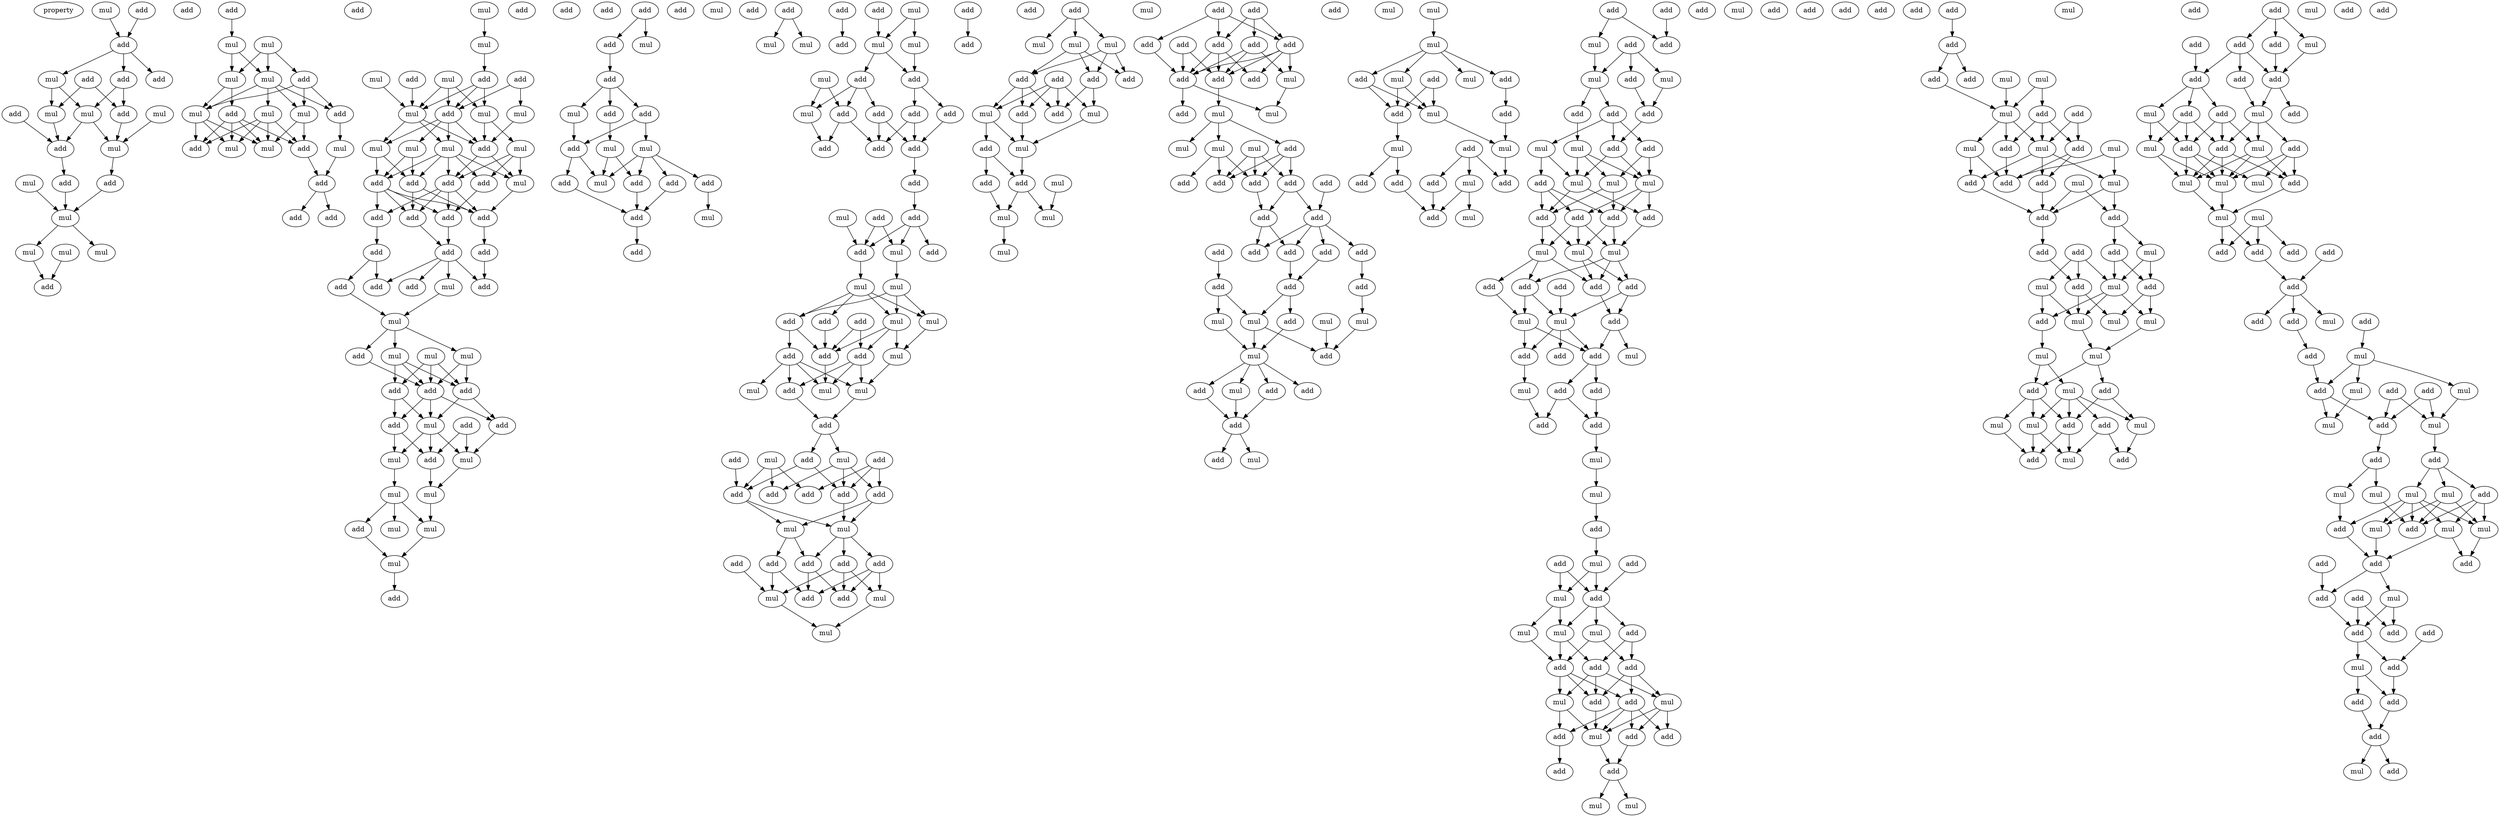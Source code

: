 digraph {
    node [fontcolor=black]
    property [mul=2,lf=1.5]
    0 [ label = mul ];
    1 [ label = add ];
    2 [ label = add ];
    3 [ label = mul ];
    4 [ label = add ];
    5 [ label = add ];
    6 [ label = add ];
    7 [ label = add ];
    8 [ label = add ];
    9 [ label = mul ];
    10 [ label = mul ];
    11 [ label = mul ];
    12 [ label = add ];
    13 [ label = mul ];
    14 [ label = mul ];
    15 [ label = add ];
    16 [ label = add ];
    17 [ label = mul ];
    18 [ label = mul ];
    19 [ label = mul ];
    20 [ label = mul ];
    21 [ label = add ];
    22 [ label = add ];
    23 [ label = add ];
    24 [ label = mul ];
    25 [ label = mul ];
    26 [ label = add ];
    27 [ label = mul ];
    28 [ label = mul ];
    29 [ label = mul ];
    30 [ label = add ];
    31 [ label = mul ];
    32 [ label = add ];
    33 [ label = mul ];
    34 [ label = mul ];
    35 [ label = mul ];
    36 [ label = mul ];
    37 [ label = add ];
    38 [ label = add ];
    39 [ label = add ];
    40 [ label = add ];
    41 [ label = mul ];
    42 [ label = add ];
    43 [ label = add ];
    44 [ label = mul ];
    45 [ label = mul ];
    46 [ label = add ];
    47 [ label = add ];
    48 [ label = add ];
    49 [ label = mul ];
    50 [ label = mul ];
    51 [ label = mul ];
    52 [ label = mul ];
    53 [ label = add ];
    54 [ label = add ];
    55 [ label = mul ];
    56 [ label = mul ];
    57 [ label = mul ];
    58 [ label = mul ];
    59 [ label = add ];
    60 [ label = add ];
    61 [ label = add ];
    62 [ label = mul ];
    63 [ label = add ];
    64 [ label = add ];
    65 [ label = add ];
    66 [ label = add ];
    67 [ label = add ];
    68 [ label = add ];
    69 [ label = add ];
    70 [ label = add ];
    71 [ label = add ];
    72 [ label = add ];
    73 [ label = add ];
    74 [ label = mul ];
    75 [ label = add ];
    76 [ label = mul ];
    77 [ label = mul ];
    78 [ label = add ];
    79 [ label = add ];
    80 [ label = mul ];
    81 [ label = mul ];
    82 [ label = add ];
    83 [ label = add ];
    84 [ label = add ];
    85 [ label = add ];
    86 [ label = add ];
    87 [ label = mul ];
    88 [ label = add ];
    89 [ label = mul ];
    90 [ label = add ];
    91 [ label = mul ];
    92 [ label = mul ];
    93 [ label = mul ];
    94 [ label = mul ];
    95 [ label = mul ];
    96 [ label = add ];
    97 [ label = mul ];
    98 [ label = add ];
    99 [ label = add ];
    100 [ label = add ];
    101 [ label = add ];
    102 [ label = add ];
    103 [ label = add ];
    104 [ label = mul ];
    105 [ label = mul ];
    106 [ label = add ];
    107 [ label = add ];
    108 [ label = add ];
    109 [ label = mul ];
    110 [ label = add ];
    111 [ label = mul ];
    112 [ label = add ];
    113 [ label = mul ];
    114 [ label = add ];
    115 [ label = add ];
    116 [ label = add ];
    117 [ label = add ];
    118 [ label = mul ];
    119 [ label = mul ];
    120 [ label = add ];
    121 [ label = add ];
    122 [ label = add ];
    123 [ label = mul ];
    124 [ label = mul ];
    125 [ label = add ];
    126 [ label = add ];
    127 [ label = mul ];
    128 [ label = add ];
    129 [ label = mul ];
    130 [ label = mul ];
    131 [ label = mul ];
    132 [ label = add ];
    133 [ label = add ];
    134 [ label = mul ];
    135 [ label = add ];
    136 [ label = add ];
    137 [ label = add ];
    138 [ label = add ];
    139 [ label = add ];
    140 [ label = add ];
    141 [ label = add ];
    142 [ label = add ];
    143 [ label = add ];
    144 [ label = add ];
    145 [ label = add ];
    146 [ label = mul ];
    147 [ label = add ];
    148 [ label = add ];
    149 [ label = add ];
    150 [ label = mul ];
    151 [ label = add ];
    152 [ label = mul ];
    153 [ label = mul ];
    154 [ label = add ];
    155 [ label = add ];
    156 [ label = mul ];
    157 [ label = mul ];
    158 [ label = add ];
    159 [ label = mul ];
    160 [ label = add ];
    161 [ label = add ];
    162 [ label = add ];
    163 [ label = add ];
    164 [ label = mul ];
    165 [ label = mul ];
    166 [ label = mul ];
    167 [ label = add ];
    168 [ label = add ];
    169 [ label = mul ];
    170 [ label = add ];
    171 [ label = add ];
    172 [ label = mul ];
    173 [ label = add ];
    174 [ label = add ];
    175 [ label = add ];
    176 [ label = add ];
    177 [ label = add ];
    178 [ label = mul ];
    179 [ label = mul ];
    180 [ label = add ];
    181 [ label = add ];
    182 [ label = add ];
    183 [ label = add ];
    184 [ label = add ];
    185 [ label = add ];
    186 [ label = add ];
    187 [ label = mul ];
    188 [ label = mul ];
    189 [ label = mul ];
    190 [ label = add ];
    191 [ label = mul ];
    192 [ label = mul ];
    193 [ label = mul ];
    194 [ label = add ];
    195 [ label = add ];
    196 [ label = add ];
    197 [ label = add ];
    198 [ label = add ];
    199 [ label = add ];
    200 [ label = mul ];
    201 [ label = mul ];
    202 [ label = mul ];
    203 [ label = add ];
    204 [ label = mul ];
    205 [ label = add ];
    206 [ label = mul ];
    207 [ label = add ];
    208 [ label = mul ];
    209 [ label = mul ];
    210 [ label = mul ];
    211 [ label = add ];
    212 [ label = add ];
    213 [ label = add ];
    214 [ label = add ];
    215 [ label = add ];
    216 [ label = add ];
    217 [ label = add ];
    218 [ label = add ];
    219 [ label = add ];
    220 [ label = add ];
    221 [ label = mul ];
    222 [ label = add ];
    223 [ label = mul ];
    224 [ label = mul ];
    225 [ label = mul ];
    226 [ label = mul ];
    227 [ label = mul ];
    228 [ label = add ];
    229 [ label = add ];
    230 [ label = add ];
    231 [ label = add ];
    232 [ label = add ];
    233 [ label = add ];
    234 [ label = add ];
    235 [ label = add ];
    236 [ label = add ];
    237 [ label = add ];
    238 [ label = add ];
    239 [ label = add ];
    240 [ label = add ];
    241 [ label = add ];
    242 [ label = add ];
    243 [ label = add ];
    244 [ label = mul ];
    245 [ label = add ];
    246 [ label = mul ];
    247 [ label = mul ];
    248 [ label = mul ];
    249 [ label = mul ];
    250 [ label = add ];
    251 [ label = add ];
    252 [ label = mul ];
    253 [ label = add ];
    254 [ label = add ];
    255 [ label = add ];
    256 [ label = add ];
    257 [ label = mul ];
    258 [ label = add ];
    259 [ label = mul ];
    260 [ label = mul ];
    261 [ label = mul ];
    262 [ label = mul ];
    263 [ label = add ];
    264 [ label = add ];
    265 [ label = mul ];
    266 [ label = add ];
    267 [ label = add ];
    268 [ label = mul ];
    269 [ label = add ];
    270 [ label = add ];
    271 [ label = mul ];
    272 [ label = mul ];
    273 [ label = add ];
    274 [ label = add ];
    275 [ label = add ];
    276 [ label = mul ];
    277 [ label = add ];
    278 [ label = add ];
    279 [ label = mul ];
    280 [ label = add ];
    281 [ label = add ];
    282 [ label = mul ];
    283 [ label = add ];
    284 [ label = add ];
    285 [ label = mul ];
    286 [ label = add ];
    287 [ label = mul ];
    288 [ label = add ];
    289 [ label = add ];
    290 [ label = add ];
    291 [ label = add ];
    292 [ label = add ];
    293 [ label = mul ];
    294 [ label = mul ];
    295 [ label = mul ];
    296 [ label = mul ];
    297 [ label = mul ];
    298 [ label = add ];
    299 [ label = add ];
    300 [ label = add ];
    301 [ label = add ];
    302 [ label = add ];
    303 [ label = mul ];
    304 [ label = mul ];
    305 [ label = mul ];
    306 [ label = add ];
    307 [ label = add ];
    308 [ label = add ];
    309 [ label = add ];
    310 [ label = add ];
    311 [ label = mul ];
    312 [ label = mul ];
    313 [ label = add ];
    314 [ label = add ];
    315 [ label = mul ];
    316 [ label = add ];
    317 [ label = add ];
    318 [ label = mul ];
    319 [ label = add ];
    320 [ label = add ];
    321 [ label = add ];
    322 [ label = add ];
    323 [ label = mul ];
    324 [ label = mul ];
    325 [ label = add ];
    326 [ label = add ];
    327 [ label = add ];
    328 [ label = mul ];
    329 [ label = mul ];
    330 [ label = add ];
    331 [ label = mul ];
    332 [ label = mul ];
    333 [ label = add ];
    334 [ label = mul ];
    335 [ label = add ];
    336 [ label = add ];
    337 [ label = add ];
    338 [ label = add ];
    339 [ label = add ];
    340 [ label = mul ];
    341 [ label = mul ];
    342 [ label = add ];
    343 [ label = add ];
    344 [ label = mul ];
    345 [ label = add ];
    346 [ label = add ];
    347 [ label = mul ];
    348 [ label = add ];
    349 [ label = add ];
    350 [ label = add ];
    351 [ label = mul ];
    352 [ label = mul ];
    353 [ label = add ];
    354 [ label = add ];
    355 [ label = add ];
    356 [ label = add ];
    357 [ label = add ];
    358 [ label = mul ];
    359 [ label = add ];
    360 [ label = add ];
    361 [ label = mul ];
    362 [ label = add ];
    363 [ label = add ];
    364 [ label = mul ];
    365 [ label = add ];
    366 [ label = mul ];
    367 [ label = add ];
    368 [ label = add ];
    369 [ label = mul ];
    370 [ label = add ];
    371 [ label = mul ];
    372 [ label = mul ];
    373 [ label = add ];
    374 [ label = mul ];
    375 [ label = add ];
    376 [ label = mul ];
    377 [ label = add ];
    378 [ label = add ];
    379 [ label = add ];
    380 [ label = add ];
    381 [ label = add ];
    382 [ label = add ];
    383 [ label = mul ];
    384 [ label = mul ];
    385 [ label = add ];
    386 [ label = mul ];
    387 [ label = add ];
    388 [ label = mul ];
    389 [ label = add ];
    390 [ label = mul ];
    391 [ label = mul ];
    392 [ label = mul ];
    393 [ label = mul ];
    394 [ label = mul ];
    395 [ label = add ];
    396 [ label = add ];
    397 [ label = add ];
    398 [ label = add ];
    399 [ label = mul ];
    400 [ label = mul ];
    401 [ label = mul ];
    402 [ label = add ];
    403 [ label = mul ];
    404 [ label = add ];
    405 [ label = add ];
    406 [ label = add ];
    407 [ label = add ];
    408 [ label = add ];
    409 [ label = mul ];
    410 [ label = add ];
    411 [ label = add ];
    412 [ label = add ];
    413 [ label = add ];
    414 [ label = mul ];
    415 [ label = add ];
    416 [ label = mul ];
    417 [ label = add ];
    418 [ label = add ];
    419 [ label = mul ];
    420 [ label = add ];
    421 [ label = mul ];
    422 [ label = add ];
    423 [ label = add ];
    424 [ label = mul ];
    425 [ label = mul ];
    426 [ label = mul ];
    427 [ label = mul ];
    428 [ label = mul ];
    429 [ label = add ];
    430 [ label = add ];
    431 [ label = add ];
    432 [ label = add ];
    433 [ label = add ];
    434 [ label = add ];
    435 [ label = add ];
    436 [ label = mul ];
    437 [ label = add ];
    438 [ label = mul ];
    439 [ label = mul ];
    440 [ label = add ];
    441 [ label = mul ];
    442 [ label = add ];
    443 [ label = add ];
    444 [ label = add ];
    445 [ label = mul ];
    446 [ label = add ];
    447 [ label = mul ];
    448 [ label = mul ];
    449 [ label = add ];
    450 [ label = add ];
    451 [ label = mul ];
    452 [ label = mul ];
    453 [ label = mul ];
    454 [ label = mul ];
    455 [ label = add ];
    456 [ label = mul ];
    457 [ label = add ];
    458 [ label = mul ];
    459 [ label = add ];
    460 [ label = mul ];
    461 [ label = add ];
    462 [ label = add ];
    463 [ label = add ];
    464 [ label = add ];
    465 [ label = mul ];
    466 [ label = add ];
    467 [ label = add ];
    468 [ label = add ];
    469 [ label = add ];
    470 [ label = mul ];
    471 [ label = add ];
    472 [ label = add ];
    473 [ label = add ];
    474 [ label = add ];
    475 [ label = add ];
    476 [ label = mul ];
    477 [ label = add ];
    478 [ label = add ];
    0 -> 2 [ name = 0 ];
    1 -> 2 [ name = 1 ];
    2 -> 3 [ name = 2 ];
    2 -> 4 [ name = 3 ];
    2 -> 6 [ name = 4 ];
    3 -> 9 [ name = 5 ];
    3 -> 10 [ name = 6 ];
    5 -> 8 [ name = 7 ];
    5 -> 9 [ name = 8 ];
    6 -> 8 [ name = 9 ];
    6 -> 10 [ name = 10 ];
    7 -> 12 [ name = 11 ];
    8 -> 13 [ name = 12 ];
    9 -> 12 [ name = 13 ];
    10 -> 12 [ name = 14 ];
    10 -> 13 [ name = 15 ];
    11 -> 13 [ name = 16 ];
    12 -> 15 [ name = 17 ];
    13 -> 16 [ name = 18 ];
    14 -> 17 [ name = 19 ];
    15 -> 17 [ name = 20 ];
    16 -> 17 [ name = 21 ];
    17 -> 18 [ name = 22 ];
    17 -> 19 [ name = 23 ];
    18 -> 22 [ name = 24 ];
    20 -> 22 [ name = 25 ];
    23 -> 25 [ name = 26 ];
    24 -> 26 [ name = 27 ];
    24 -> 27 [ name = 28 ];
    24 -> 28 [ name = 29 ];
    25 -> 27 [ name = 30 ];
    25 -> 28 [ name = 31 ];
    26 -> 30 [ name = 32 ];
    26 -> 31 [ name = 33 ];
    26 -> 33 [ name = 34 ];
    27 -> 29 [ name = 35 ];
    27 -> 30 [ name = 36 ];
    27 -> 31 [ name = 37 ];
    27 -> 33 [ name = 38 ];
    28 -> 31 [ name = 39 ];
    28 -> 32 [ name = 40 ];
    29 -> 35 [ name = 41 ];
    29 -> 36 [ name = 42 ];
    29 -> 37 [ name = 43 ];
    29 -> 38 [ name = 44 ];
    30 -> 34 [ name = 45 ];
    31 -> 35 [ name = 46 ];
    31 -> 36 [ name = 47 ];
    31 -> 37 [ name = 48 ];
    32 -> 35 [ name = 49 ];
    32 -> 36 [ name = 50 ];
    32 -> 37 [ name = 51 ];
    32 -> 38 [ name = 52 ];
    33 -> 36 [ name = 53 ];
    33 -> 38 [ name = 54 ];
    34 -> 39 [ name = 55 ];
    38 -> 39 [ name = 56 ];
    39 -> 42 [ name = 57 ];
    39 -> 43 [ name = 58 ];
    41 -> 44 [ name = 59 ];
    44 -> 48 [ name = 60 ];
    45 -> 50 [ name = 61 ];
    45 -> 51 [ name = 62 ];
    45 -> 53 [ name = 63 ];
    46 -> 50 [ name = 64 ];
    47 -> 52 [ name = 65 ];
    47 -> 53 [ name = 66 ];
    48 -> 50 [ name = 67 ];
    48 -> 51 [ name = 68 ];
    48 -> 53 [ name = 69 ];
    49 -> 50 [ name = 70 ];
    50 -> 54 [ name = 71 ];
    50 -> 55 [ name = 72 ];
    50 -> 56 [ name = 73 ];
    51 -> 54 [ name = 74 ];
    51 -> 58 [ name = 75 ];
    52 -> 54 [ name = 76 ];
    53 -> 54 [ name = 77 ];
    53 -> 55 [ name = 78 ];
    53 -> 56 [ name = 79 ];
    53 -> 57 [ name = 80 ];
    54 -> 61 [ name = 81 ];
    54 -> 62 [ name = 82 ];
    55 -> 59 [ name = 83 ];
    55 -> 63 [ name = 84 ];
    56 -> 59 [ name = 85 ];
    56 -> 60 [ name = 86 ];
    56 -> 61 [ name = 87 ];
    56 -> 62 [ name = 88 ];
    56 -> 63 [ name = 89 ];
    57 -> 59 [ name = 90 ];
    57 -> 63 [ name = 91 ];
    58 -> 60 [ name = 92 ];
    58 -> 61 [ name = 93 ];
    58 -> 62 [ name = 94 ];
    59 -> 64 [ name = 95 ];
    59 -> 65 [ name = 96 ];
    59 -> 66 [ name = 97 ];
    59 -> 67 [ name = 98 ];
    60 -> 67 [ name = 99 ];
    61 -> 64 [ name = 100 ];
    61 -> 65 [ name = 101 ];
    61 -> 66 [ name = 102 ];
    61 -> 67 [ name = 103 ];
    62 -> 66 [ name = 104 ];
    63 -> 64 [ name = 105 ];
    63 -> 66 [ name = 106 ];
    64 -> 70 [ name = 107 ];
    65 -> 68 [ name = 108 ];
    66 -> 69 [ name = 109 ];
    67 -> 70 [ name = 110 ];
    68 -> 71 [ name = 111 ];
    68 -> 73 [ name = 112 ];
    69 -> 72 [ name = 113 ];
    70 -> 71 [ name = 114 ];
    70 -> 72 [ name = 115 ];
    70 -> 74 [ name = 116 ];
    70 -> 75 [ name = 117 ];
    73 -> 76 [ name = 118 ];
    74 -> 76 [ name = 119 ];
    76 -> 78 [ name = 120 ];
    76 -> 80 [ name = 121 ];
    76 -> 81 [ name = 122 ];
    77 -> 82 [ name = 123 ];
    77 -> 83 [ name = 124 ];
    77 -> 84 [ name = 125 ];
    78 -> 83 [ name = 126 ];
    80 -> 82 [ name = 127 ];
    80 -> 83 [ name = 128 ];
    80 -> 84 [ name = 129 ];
    81 -> 83 [ name = 130 ];
    81 -> 84 [ name = 131 ];
    82 -> 86 [ name = 132 ];
    82 -> 87 [ name = 133 ];
    83 -> 85 [ name = 134 ];
    83 -> 86 [ name = 135 ];
    83 -> 87 [ name = 136 ];
    84 -> 85 [ name = 137 ];
    84 -> 87 [ name = 138 ];
    85 -> 91 [ name = 139 ];
    86 -> 89 [ name = 140 ];
    86 -> 90 [ name = 141 ];
    87 -> 89 [ name = 142 ];
    87 -> 90 [ name = 143 ];
    87 -> 91 [ name = 144 ];
    88 -> 90 [ name = 145 ];
    88 -> 91 [ name = 146 ];
    89 -> 93 [ name = 147 ];
    90 -> 92 [ name = 148 ];
    91 -> 92 [ name = 149 ];
    92 -> 94 [ name = 150 ];
    93 -> 94 [ name = 151 ];
    93 -> 95 [ name = 152 ];
    93 -> 96 [ name = 153 ];
    94 -> 97 [ name = 154 ];
    96 -> 97 [ name = 155 ];
    97 -> 99 [ name = 156 ];
    101 -> 103 [ name = 157 ];
    101 -> 104 [ name = 158 ];
    103 -> 106 [ name = 159 ];
    106 -> 108 [ name = 160 ];
    106 -> 109 [ name = 161 ];
    106 -> 110 [ name = 162 ];
    108 -> 111 [ name = 163 ];
    109 -> 112 [ name = 164 ];
    110 -> 112 [ name = 165 ];
    110 -> 113 [ name = 166 ];
    111 -> 114 [ name = 167 ];
    111 -> 118 [ name = 168 ];
    112 -> 117 [ name = 169 ];
    112 -> 118 [ name = 170 ];
    113 -> 114 [ name = 171 ];
    113 -> 115 [ name = 172 ];
    113 -> 116 [ name = 173 ];
    113 -> 118 [ name = 174 ];
    114 -> 120 [ name = 175 ];
    115 -> 120 [ name = 176 ];
    116 -> 119 [ name = 177 ];
    117 -> 120 [ name = 178 ];
    120 -> 121 [ name = 179 ];
    122 -> 123 [ name = 180 ];
    122 -> 124 [ name = 181 ];
    125 -> 126 [ name = 182 ];
    127 -> 129 [ name = 183 ];
    127 -> 130 [ name = 184 ];
    128 -> 129 [ name = 185 ];
    129 -> 132 [ name = 186 ];
    129 -> 133 [ name = 187 ];
    130 -> 133 [ name = 188 ];
    131 -> 134 [ name = 189 ];
    131 -> 138 [ name = 190 ];
    132 -> 134 [ name = 191 ];
    132 -> 137 [ name = 192 ];
    132 -> 138 [ name = 193 ];
    133 -> 135 [ name = 194 ];
    133 -> 136 [ name = 195 ];
    134 -> 141 [ name = 196 ];
    135 -> 139 [ name = 197 ];
    135 -> 140 [ name = 198 ];
    136 -> 140 [ name = 199 ];
    137 -> 139 [ name = 200 ];
    137 -> 140 [ name = 201 ];
    138 -> 139 [ name = 202 ];
    138 -> 141 [ name = 203 ];
    140 -> 143 [ name = 204 ];
    142 -> 144 [ name = 205 ];
    143 -> 147 [ name = 206 ];
    145 -> 149 [ name = 207 ];
    145 -> 150 [ name = 208 ];
    146 -> 149 [ name = 209 ];
    147 -> 149 [ name = 210 ];
    147 -> 150 [ name = 211 ];
    147 -> 151 [ name = 212 ];
    149 -> 152 [ name = 213 ];
    150 -> 153 [ name = 214 ];
    152 -> 155 [ name = 215 ];
    152 -> 156 [ name = 216 ];
    152 -> 157 [ name = 217 ];
    152 -> 158 [ name = 218 ];
    153 -> 155 [ name = 219 ];
    153 -> 156 [ name = 220 ];
    153 -> 157 [ name = 221 ];
    154 -> 160 [ name = 222 ];
    154 -> 161 [ name = 223 ];
    155 -> 160 [ name = 224 ];
    155 -> 162 [ name = 225 ];
    156 -> 159 [ name = 226 ];
    157 -> 159 [ name = 227 ];
    157 -> 160 [ name = 228 ];
    157 -> 161 [ name = 229 ];
    158 -> 160 [ name = 230 ];
    159 -> 166 [ name = 231 ];
    160 -> 164 [ name = 232 ];
    161 -> 163 [ name = 233 ];
    161 -> 164 [ name = 234 ];
    161 -> 166 [ name = 235 ];
    162 -> 163 [ name = 236 ];
    162 -> 164 [ name = 237 ];
    162 -> 165 [ name = 238 ];
    162 -> 166 [ name = 239 ];
    163 -> 167 [ name = 240 ];
    166 -> 167 [ name = 241 ];
    167 -> 168 [ name = 242 ];
    167 -> 172 [ name = 243 ];
    168 -> 174 [ name = 244 ];
    168 -> 176 [ name = 245 ];
    169 -> 173 [ name = 246 ];
    169 -> 174 [ name = 247 ];
    169 -> 175 [ name = 248 ];
    170 -> 173 [ name = 249 ];
    170 -> 176 [ name = 250 ];
    170 -> 177 [ name = 251 ];
    171 -> 174 [ name = 252 ];
    172 -> 175 [ name = 253 ];
    172 -> 176 [ name = 254 ];
    172 -> 177 [ name = 255 ];
    174 -> 178 [ name = 256 ];
    174 -> 179 [ name = 257 ];
    176 -> 179 [ name = 258 ];
    177 -> 178 [ name = 259 ];
    177 -> 179 [ name = 260 ];
    178 -> 183 [ name = 261 ];
    178 -> 184 [ name = 262 ];
    179 -> 180 [ name = 263 ];
    179 -> 181 [ name = 264 ];
    179 -> 184 [ name = 265 ];
    180 -> 185 [ name = 266 ];
    180 -> 186 [ name = 267 ];
    180 -> 188 [ name = 268 ];
    181 -> 185 [ name = 269 ];
    181 -> 187 [ name = 270 ];
    181 -> 188 [ name = 271 ];
    182 -> 187 [ name = 272 ];
    183 -> 186 [ name = 273 ];
    183 -> 187 [ name = 274 ];
    184 -> 185 [ name = 275 ];
    184 -> 186 [ name = 276 ];
    187 -> 189 [ name = 277 ];
    188 -> 189 [ name = 278 ];
    190 -> 191 [ name = 279 ];
    190 -> 192 [ name = 280 ];
    190 -> 193 [ name = 281 ];
    192 -> 195 [ name = 282 ];
    192 -> 196 [ name = 283 ];
    192 -> 197 [ name = 284 ];
    193 -> 195 [ name = 285 ];
    193 -> 196 [ name = 286 ];
    193 -> 197 [ name = 287 ];
    194 -> 198 [ name = 288 ];
    194 -> 199 [ name = 289 ];
    194 -> 200 [ name = 290 ];
    194 -> 201 [ name = 291 ];
    195 -> 199 [ name = 292 ];
    195 -> 200 [ name = 293 ];
    196 -> 198 [ name = 294 ];
    196 -> 199 [ name = 295 ];
    196 -> 201 [ name = 296 ];
    198 -> 202 [ name = 297 ];
    200 -> 202 [ name = 298 ];
    201 -> 202 [ name = 299 ];
    201 -> 203 [ name = 300 ];
    202 -> 205 [ name = 301 ];
    203 -> 205 [ name = 302 ];
    203 -> 207 [ name = 303 ];
    204 -> 209 [ name = 304 ];
    205 -> 208 [ name = 305 ];
    205 -> 209 [ name = 306 ];
    207 -> 208 [ name = 307 ];
    208 -> 210 [ name = 308 ];
    211 -> 213 [ name = 309 ];
    211 -> 214 [ name = 310 ];
    211 -> 216 [ name = 311 ];
    212 -> 213 [ name = 312 ];
    212 -> 216 [ name = 313 ];
    212 -> 217 [ name = 314 ];
    213 -> 218 [ name = 315 ];
    213 -> 219 [ name = 316 ];
    213 -> 220 [ name = 317 ];
    214 -> 218 [ name = 318 ];
    215 -> 218 [ name = 319 ];
    215 -> 219 [ name = 320 ];
    216 -> 218 [ name = 321 ];
    216 -> 219 [ name = 322 ];
    216 -> 220 [ name = 323 ];
    216 -> 221 [ name = 324 ];
    217 -> 218 [ name = 325 ];
    217 -> 219 [ name = 326 ];
    217 -> 221 [ name = 327 ];
    218 -> 222 [ name = 328 ];
    218 -> 224 [ name = 329 ];
    219 -> 223 [ name = 330 ];
    221 -> 224 [ name = 331 ];
    223 -> 225 [ name = 332 ];
    223 -> 227 [ name = 333 ];
    223 -> 228 [ name = 334 ];
    226 -> 230 [ name = 335 ];
    226 -> 231 [ name = 336 ];
    226 -> 233 [ name = 337 ];
    227 -> 230 [ name = 338 ];
    227 -> 232 [ name = 339 ];
    227 -> 233 [ name = 340 ];
    228 -> 230 [ name = 341 ];
    228 -> 231 [ name = 342 ];
    228 -> 233 [ name = 343 ];
    229 -> 235 [ name = 344 ];
    230 -> 234 [ name = 345 ];
    231 -> 234 [ name = 346 ];
    231 -> 235 [ name = 347 ];
    234 -> 236 [ name = 348 ];
    234 -> 238 [ name = 349 ];
    235 -> 236 [ name = 350 ];
    235 -> 238 [ name = 351 ];
    235 -> 239 [ name = 352 ];
    235 -> 240 [ name = 353 ];
    236 -> 242 [ name = 354 ];
    237 -> 241 [ name = 355 ];
    239 -> 243 [ name = 356 ];
    240 -> 242 [ name = 357 ];
    241 -> 244 [ name = 358 ];
    241 -> 246 [ name = 359 ];
    242 -> 244 [ name = 360 ];
    242 -> 245 [ name = 361 ];
    243 -> 248 [ name = 362 ];
    244 -> 249 [ name = 363 ];
    244 -> 250 [ name = 364 ];
    245 -> 249 [ name = 365 ];
    246 -> 249 [ name = 366 ];
    247 -> 250 [ name = 367 ];
    248 -> 250 [ name = 368 ];
    249 -> 251 [ name = 369 ];
    249 -> 252 [ name = 370 ];
    249 -> 254 [ name = 371 ];
    249 -> 255 [ name = 372 ];
    251 -> 256 [ name = 373 ];
    252 -> 256 [ name = 374 ];
    254 -> 256 [ name = 375 ];
    256 -> 258 [ name = 376 ];
    256 -> 259 [ name = 377 ];
    260 -> 261 [ name = 378 ];
    261 -> 262 [ name = 379 ];
    261 -> 263 [ name = 380 ];
    261 -> 264 [ name = 381 ];
    261 -> 265 [ name = 382 ];
    263 -> 268 [ name = 383 ];
    263 -> 269 [ name = 384 ];
    264 -> 267 [ name = 385 ];
    265 -> 268 [ name = 386 ];
    265 -> 269 [ name = 387 ];
    266 -> 268 [ name = 388 ];
    266 -> 269 [ name = 389 ];
    267 -> 271 [ name = 390 ];
    268 -> 271 [ name = 391 ];
    269 -> 272 [ name = 392 ];
    270 -> 275 [ name = 393 ];
    270 -> 276 [ name = 394 ];
    270 -> 277 [ name = 395 ];
    271 -> 275 [ name = 396 ];
    272 -> 273 [ name = 397 ];
    272 -> 274 [ name = 398 ];
    273 -> 278 [ name = 399 ];
    276 -> 278 [ name = 400 ];
    276 -> 279 [ name = 401 ];
    277 -> 278 [ name = 402 ];
    280 -> 282 [ name = 403 ];
    280 -> 284 [ name = 404 ];
    281 -> 284 [ name = 405 ];
    282 -> 285 [ name = 406 ];
    283 -> 285 [ name = 407 ];
    283 -> 286 [ name = 408 ];
    283 -> 287 [ name = 409 ];
    285 -> 289 [ name = 410 ];
    285 -> 290 [ name = 411 ];
    286 -> 288 [ name = 412 ];
    287 -> 288 [ name = 413 ];
    288 -> 291 [ name = 414 ];
    289 -> 293 [ name = 415 ];
    290 -> 291 [ name = 416 ];
    290 -> 292 [ name = 417 ];
    290 -> 294 [ name = 418 ];
    291 -> 295 [ name = 419 ];
    291 -> 297 [ name = 420 ];
    292 -> 296 [ name = 421 ];
    292 -> 297 [ name = 422 ];
    293 -> 295 [ name = 423 ];
    293 -> 296 [ name = 424 ];
    293 -> 297 [ name = 425 ];
    294 -> 295 [ name = 426 ];
    294 -> 298 [ name = 427 ];
    295 -> 299 [ name = 428 ];
    295 -> 302 [ name = 429 ];
    296 -> 299 [ name = 430 ];
    296 -> 300 [ name = 431 ];
    297 -> 300 [ name = 432 ];
    297 -> 301 [ name = 433 ];
    297 -> 302 [ name = 434 ];
    298 -> 299 [ name = 435 ];
    298 -> 300 [ name = 436 ];
    298 -> 301 [ name = 437 ];
    299 -> 303 [ name = 438 ];
    299 -> 304 [ name = 439 ];
    300 -> 304 [ name = 440 ];
    300 -> 305 [ name = 441 ];
    301 -> 303 [ name = 442 ];
    301 -> 304 [ name = 443 ];
    301 -> 305 [ name = 444 ];
    302 -> 305 [ name = 445 ];
    303 -> 306 [ name = 446 ];
    303 -> 308 [ name = 447 ];
    303 -> 310 [ name = 448 ];
    304 -> 307 [ name = 449 ];
    304 -> 310 [ name = 450 ];
    305 -> 306 [ name = 451 ];
    305 -> 307 [ name = 452 ];
    305 -> 310 [ name = 453 ];
    306 -> 311 [ name = 454 ];
    306 -> 312 [ name = 455 ];
    307 -> 311 [ name = 456 ];
    307 -> 313 [ name = 457 ];
    308 -> 312 [ name = 458 ];
    309 -> 311 [ name = 459 ];
    310 -> 313 [ name = 460 ];
    311 -> 314 [ name = 461 ];
    311 -> 316 [ name = 462 ];
    311 -> 317 [ name = 463 ];
    312 -> 314 [ name = 464 ];
    312 -> 316 [ name = 465 ];
    313 -> 314 [ name = 466 ];
    313 -> 315 [ name = 467 ];
    314 -> 319 [ name = 468 ];
    314 -> 320 [ name = 469 ];
    316 -> 318 [ name = 470 ];
    318 -> 322 [ name = 471 ];
    319 -> 321 [ name = 472 ];
    320 -> 321 [ name = 473 ];
    320 -> 322 [ name = 474 ];
    321 -> 323 [ name = 475 ];
    323 -> 324 [ name = 476 ];
    324 -> 325 [ name = 477 ];
    325 -> 328 [ name = 478 ];
    326 -> 329 [ name = 479 ];
    326 -> 330 [ name = 480 ];
    327 -> 330 [ name = 481 ];
    328 -> 329 [ name = 482 ];
    328 -> 330 [ name = 483 ];
    329 -> 331 [ name = 484 ];
    329 -> 332 [ name = 485 ];
    330 -> 332 [ name = 486 ];
    330 -> 333 [ name = 487 ];
    330 -> 334 [ name = 488 ];
    331 -> 336 [ name = 489 ];
    332 -> 336 [ name = 490 ];
    332 -> 338 [ name = 491 ];
    333 -> 337 [ name = 492 ];
    333 -> 338 [ name = 493 ];
    334 -> 336 [ name = 494 ];
    334 -> 337 [ name = 495 ];
    336 -> 339 [ name = 496 ];
    336 -> 341 [ name = 497 ];
    336 -> 342 [ name = 498 ];
    337 -> 339 [ name = 499 ];
    337 -> 340 [ name = 500 ];
    337 -> 342 [ name = 501 ];
    338 -> 340 [ name = 502 ];
    338 -> 341 [ name = 503 ];
    338 -> 342 [ name = 504 ];
    339 -> 343 [ name = 505 ];
    339 -> 344 [ name = 506 ];
    339 -> 345 [ name = 507 ];
    339 -> 346 [ name = 508 ];
    340 -> 343 [ name = 509 ];
    340 -> 344 [ name = 510 ];
    340 -> 345 [ name = 511 ];
    341 -> 344 [ name = 512 ];
    341 -> 346 [ name = 513 ];
    342 -> 344 [ name = 514 ];
    344 -> 349 [ name = 515 ];
    345 -> 349 [ name = 516 ];
    346 -> 348 [ name = 517 ];
    349 -> 351 [ name = 518 ];
    349 -> 352 [ name = 519 ];
    357 -> 359 [ name = 520 ];
    359 -> 360 [ name = 521 ];
    359 -> 362 [ name = 522 ];
    360 -> 366 [ name = 523 ];
    361 -> 366 [ name = 524 ];
    364 -> 366 [ name = 525 ];
    364 -> 367 [ name = 526 ];
    365 -> 369 [ name = 527 ];
    365 -> 370 [ name = 528 ];
    366 -> 368 [ name = 529 ];
    366 -> 369 [ name = 530 ];
    366 -> 371 [ name = 531 ];
    367 -> 368 [ name = 532 ];
    367 -> 369 [ name = 533 ];
    367 -> 370 [ name = 534 ];
    368 -> 375 [ name = 535 ];
    369 -> 373 [ name = 536 ];
    369 -> 374 [ name = 537 ];
    369 -> 377 [ name = 538 ];
    370 -> 375 [ name = 539 ];
    370 -> 377 [ name = 540 ];
    371 -> 373 [ name = 541 ];
    371 -> 375 [ name = 542 ];
    372 -> 374 [ name = 543 ];
    372 -> 375 [ name = 544 ];
    373 -> 378 [ name = 545 ];
    374 -> 378 [ name = 546 ];
    374 -> 379 [ name = 547 ];
    376 -> 378 [ name = 548 ];
    376 -> 379 [ name = 549 ];
    377 -> 378 [ name = 550 ];
    378 -> 381 [ name = 551 ];
    379 -> 380 [ name = 552 ];
    379 -> 383 [ name = 553 ];
    380 -> 386 [ name = 554 ];
    380 -> 387 [ name = 555 ];
    381 -> 385 [ name = 556 ];
    382 -> 384 [ name = 557 ];
    382 -> 385 [ name = 558 ];
    382 -> 386 [ name = 559 ];
    383 -> 386 [ name = 560 ];
    383 -> 387 [ name = 561 ];
    384 -> 388 [ name = 562 ];
    384 -> 389 [ name = 563 ];
    385 -> 388 [ name = 564 ];
    385 -> 390 [ name = 565 ];
    386 -> 388 [ name = 566 ];
    386 -> 389 [ name = 567 ];
    386 -> 391 [ name = 568 ];
    387 -> 390 [ name = 569 ];
    387 -> 391 [ name = 570 ];
    388 -> 392 [ name = 571 ];
    389 -> 393 [ name = 572 ];
    391 -> 392 [ name = 573 ];
    392 -> 395 [ name = 574 ];
    392 -> 396 [ name = 575 ];
    393 -> 394 [ name = 576 ];
    393 -> 395 [ name = 577 ];
    394 -> 397 [ name = 578 ];
    394 -> 398 [ name = 579 ];
    394 -> 400 [ name = 580 ];
    394 -> 401 [ name = 581 ];
    395 -> 397 [ name = 582 ];
    395 -> 399 [ name = 583 ];
    395 -> 401 [ name = 584 ];
    396 -> 397 [ name = 585 ];
    396 -> 400 [ name = 586 ];
    397 -> 402 [ name = 587 ];
    397 -> 403 [ name = 588 ];
    398 -> 403 [ name = 589 ];
    398 -> 404 [ name = 590 ];
    399 -> 402 [ name = 591 ];
    400 -> 404 [ name = 592 ];
    401 -> 402 [ name = 593 ];
    401 -> 403 [ name = 594 ];
    405 -> 406 [ name = 595 ];
    405 -> 408 [ name = 596 ];
    405 -> 409 [ name = 597 ];
    406 -> 412 [ name = 598 ];
    407 -> 411 [ name = 599 ];
    408 -> 410 [ name = 600 ];
    408 -> 411 [ name = 601 ];
    408 -> 412 [ name = 602 ];
    409 -> 412 [ name = 603 ];
    410 -> 414 [ name = 604 ];
    411 -> 415 [ name = 605 ];
    411 -> 416 [ name = 606 ];
    411 -> 417 [ name = 607 ];
    412 -> 413 [ name = 608 ];
    412 -> 414 [ name = 609 ];
    414 -> 418 [ name = 610 ];
    414 -> 420 [ name = 611 ];
    414 -> 421 [ name = 612 ];
    415 -> 419 [ name = 613 ];
    415 -> 420 [ name = 614 ];
    415 -> 422 [ name = 615 ];
    416 -> 419 [ name = 616 ];
    416 -> 422 [ name = 617 ];
    417 -> 420 [ name = 618 ];
    417 -> 421 [ name = 619 ];
    417 -> 422 [ name = 620 ];
    418 -> 423 [ name = 621 ];
    418 -> 424 [ name = 622 ];
    418 -> 426 [ name = 623 ];
    419 -> 425 [ name = 624 ];
    419 -> 426 [ name = 625 ];
    420 -> 423 [ name = 626 ];
    420 -> 425 [ name = 627 ];
    420 -> 426 [ name = 628 ];
    421 -> 423 [ name = 629 ];
    421 -> 425 [ name = 630 ];
    421 -> 426 [ name = 631 ];
    422 -> 424 [ name = 632 ];
    422 -> 425 [ name = 633 ];
    422 -> 426 [ name = 634 ];
    423 -> 427 [ name = 635 ];
    425 -> 427 [ name = 636 ];
    426 -> 427 [ name = 637 ];
    427 -> 430 [ name = 638 ];
    427 -> 432 [ name = 639 ];
    428 -> 430 [ name = 640 ];
    428 -> 431 [ name = 641 ];
    428 -> 432 [ name = 642 ];
    429 -> 433 [ name = 643 ];
    432 -> 433 [ name = 644 ];
    433 -> 434 [ name = 645 ];
    433 -> 437 [ name = 646 ];
    433 -> 438 [ name = 647 ];
    435 -> 439 [ name = 648 ];
    437 -> 440 [ name = 649 ];
    439 -> 441 [ name = 650 ];
    439 -> 442 [ name = 651 ];
    439 -> 445 [ name = 652 ];
    440 -> 442 [ name = 653 ];
    441 -> 448 [ name = 654 ];
    442 -> 446 [ name = 655 ];
    442 -> 447 [ name = 656 ];
    443 -> 446 [ name = 657 ];
    443 -> 448 [ name = 658 ];
    444 -> 446 [ name = 659 ];
    444 -> 448 [ name = 660 ];
    445 -> 447 [ name = 661 ];
    446 -> 450 [ name = 662 ];
    448 -> 449 [ name = 663 ];
    449 -> 452 [ name = 664 ];
    449 -> 453 [ name = 665 ];
    449 -> 455 [ name = 666 ];
    450 -> 451 [ name = 667 ];
    450 -> 454 [ name = 668 ];
    451 -> 457 [ name = 669 ];
    452 -> 456 [ name = 670 ];
    452 -> 457 [ name = 671 ];
    452 -> 458 [ name = 672 ];
    452 -> 459 [ name = 673 ];
    452 -> 460 [ name = 674 ];
    453 -> 456 [ name = 675 ];
    453 -> 459 [ name = 676 ];
    453 -> 460 [ name = 677 ];
    454 -> 459 [ name = 678 ];
    455 -> 456 [ name = 679 ];
    455 -> 458 [ name = 680 ];
    455 -> 459 [ name = 681 ];
    456 -> 463 [ name = 682 ];
    457 -> 461 [ name = 683 ];
    458 -> 461 [ name = 684 ];
    458 -> 463 [ name = 685 ];
    460 -> 461 [ name = 686 ];
    461 -> 464 [ name = 687 ];
    461 -> 465 [ name = 688 ];
    462 -> 464 [ name = 689 ];
    464 -> 468 [ name = 690 ];
    465 -> 468 [ name = 691 ];
    465 -> 469 [ name = 692 ];
    466 -> 468 [ name = 693 ];
    466 -> 469 [ name = 694 ];
    467 -> 472 [ name = 695 ];
    468 -> 470 [ name = 696 ];
    468 -> 472 [ name = 697 ];
    470 -> 473 [ name = 698 ];
    470 -> 474 [ name = 699 ];
    472 -> 474 [ name = 700 ];
    473 -> 475 [ name = 701 ];
    474 -> 475 [ name = 702 ];
    475 -> 476 [ name = 703 ];
    475 -> 477 [ name = 704 ];
}
